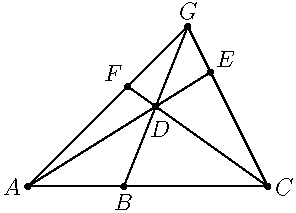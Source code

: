 unitsize(40);

pair A = (0,0);
pair C = (3,0);
pair G = (2,2);

draw(A--C--G--cycle);
dot("$A$",A,W);
dot("$C$",C,E);
dot("$G$",G,N);

pair B = A + 0.4*(C-A);
pair D = midpoint(B--G);
pair E = extension(A,D,C,G);
pair F = extension(C,D,A,G);

draw(B--G);
draw(A--E);
draw(C--F);

dot("$B$",B,S);
dot("$D$",D,SSE+S);
dot("$E$",E,NE);
dot("$F$",F,NW);

shipout(format="pdf");

